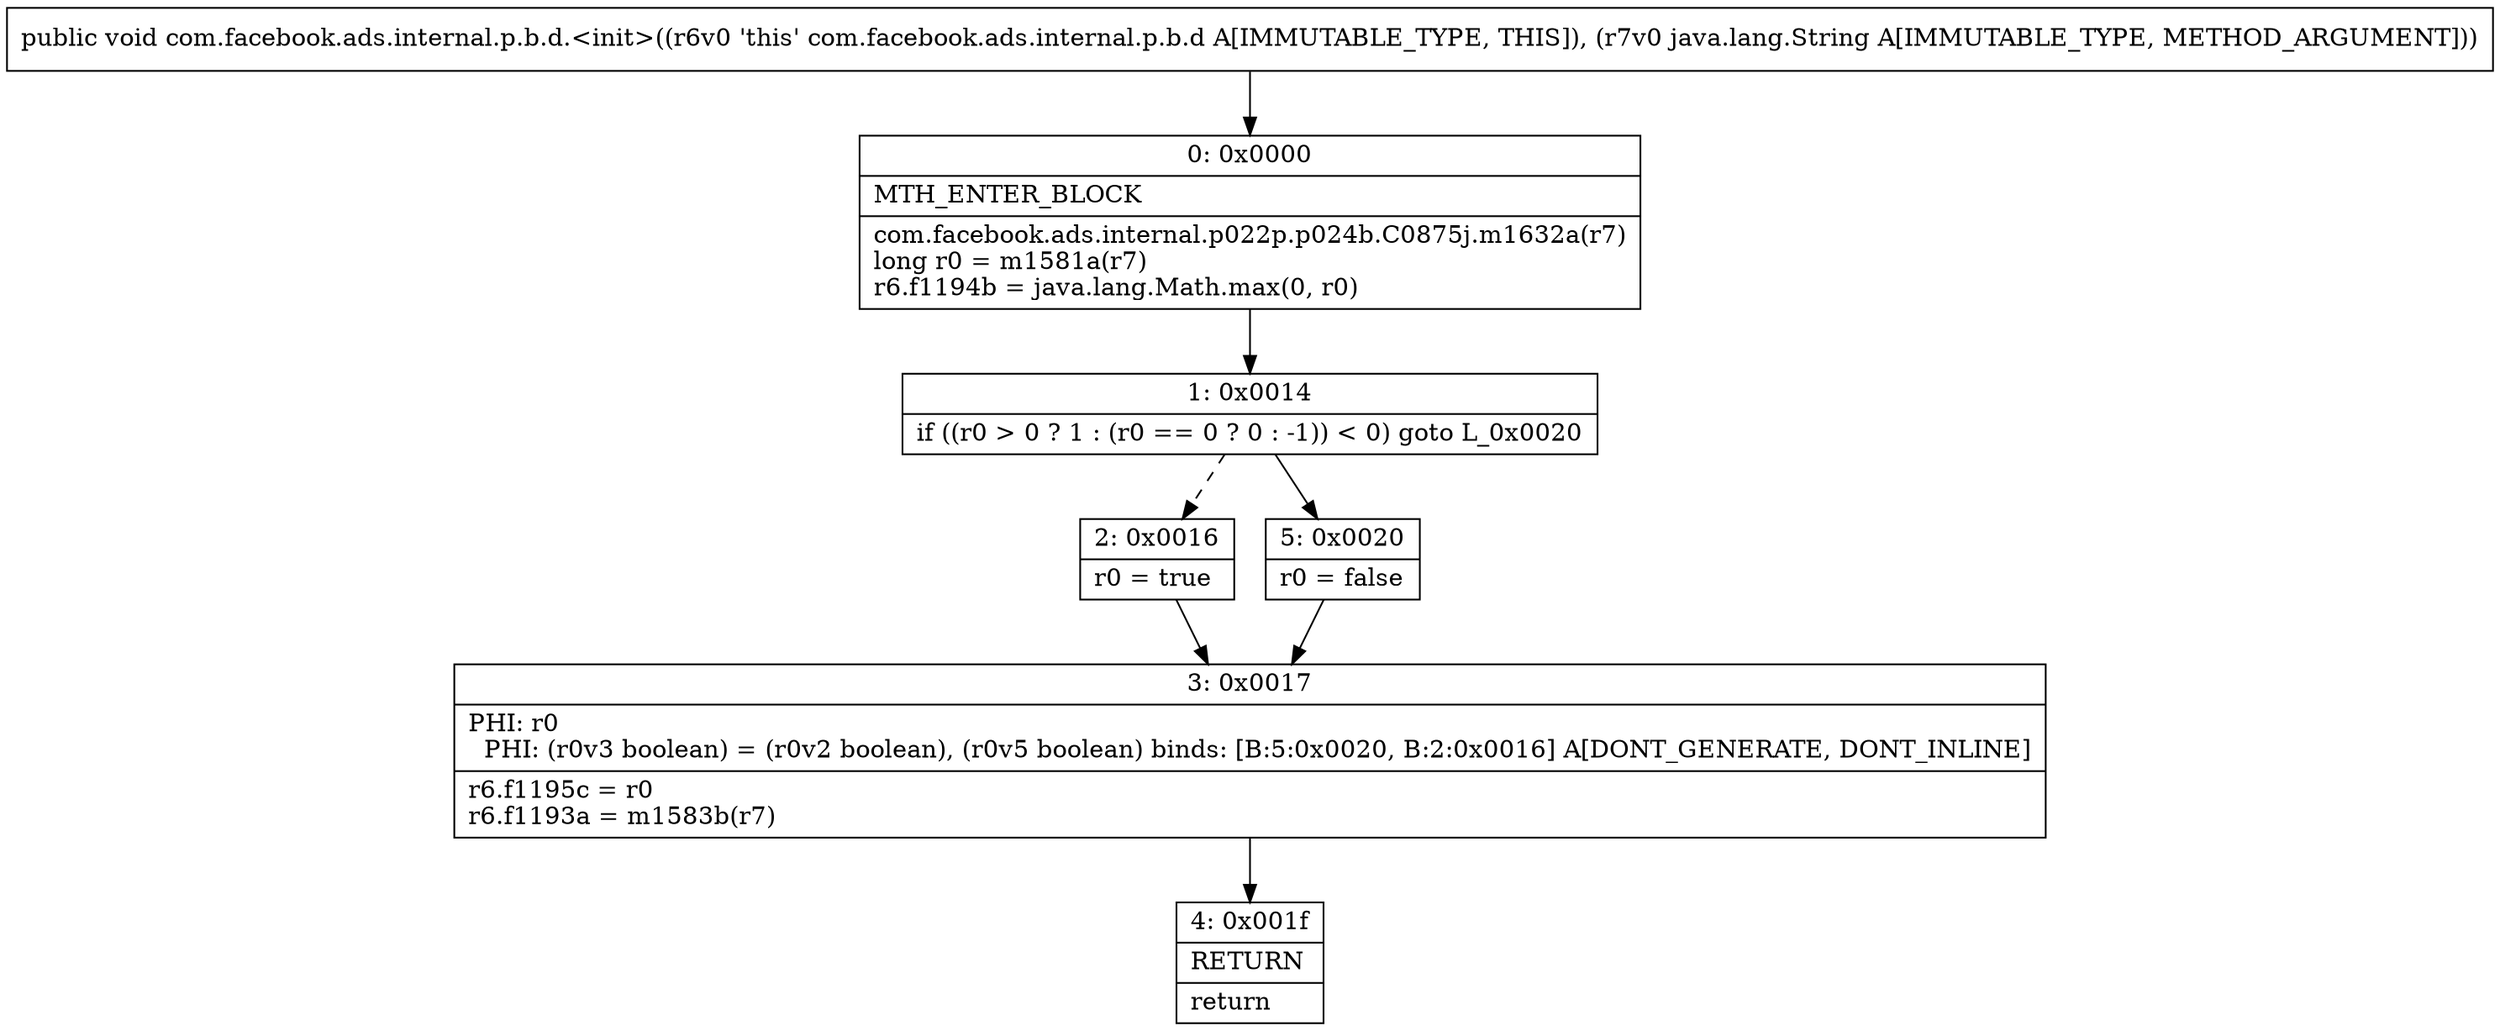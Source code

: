 digraph "CFG forcom.facebook.ads.internal.p.b.d.\<init\>(Ljava\/lang\/String;)V" {
Node_0 [shape=record,label="{0\:\ 0x0000|MTH_ENTER_BLOCK\l|com.facebook.ads.internal.p022p.p024b.C0875j.m1632a(r7)\llong r0 = m1581a(r7)\lr6.f1194b = java.lang.Math.max(0, r0)\l}"];
Node_1 [shape=record,label="{1\:\ 0x0014|if ((r0 \> 0 ? 1 : (r0 == 0 ? 0 : \-1)) \< 0) goto L_0x0020\l}"];
Node_2 [shape=record,label="{2\:\ 0x0016|r0 = true\l}"];
Node_3 [shape=record,label="{3\:\ 0x0017|PHI: r0 \l  PHI: (r0v3 boolean) = (r0v2 boolean), (r0v5 boolean) binds: [B:5:0x0020, B:2:0x0016] A[DONT_GENERATE, DONT_INLINE]\l|r6.f1195c = r0\lr6.f1193a = m1583b(r7)\l}"];
Node_4 [shape=record,label="{4\:\ 0x001f|RETURN\l|return\l}"];
Node_5 [shape=record,label="{5\:\ 0x0020|r0 = false\l}"];
MethodNode[shape=record,label="{public void com.facebook.ads.internal.p.b.d.\<init\>((r6v0 'this' com.facebook.ads.internal.p.b.d A[IMMUTABLE_TYPE, THIS]), (r7v0 java.lang.String A[IMMUTABLE_TYPE, METHOD_ARGUMENT])) }"];
MethodNode -> Node_0;
Node_0 -> Node_1;
Node_1 -> Node_2[style=dashed];
Node_1 -> Node_5;
Node_2 -> Node_3;
Node_3 -> Node_4;
Node_5 -> Node_3;
}

